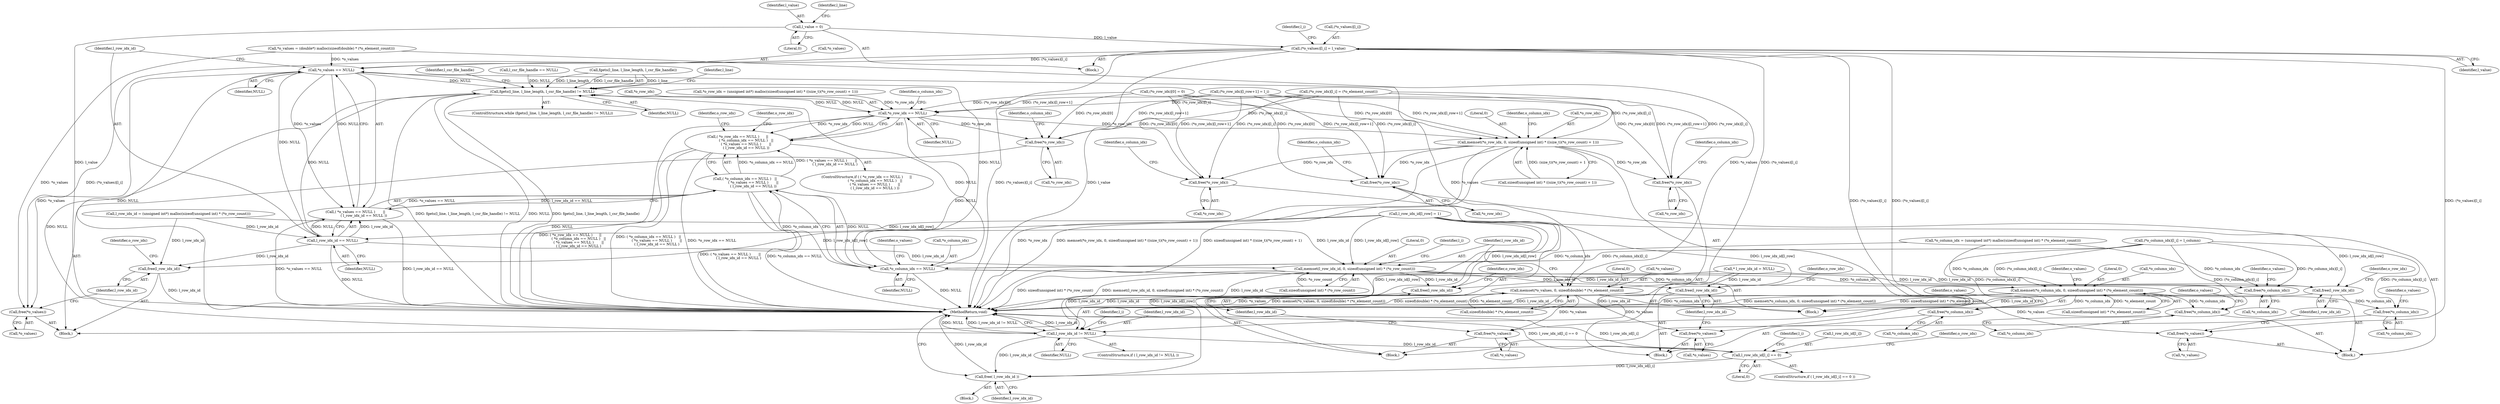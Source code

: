 digraph "0_libxsmm_151481489192e6d1997f8bde52c5c425ea41741d_2@pointer" {
"1000492" [label="(Call,(*o_values)[l_i] = l_value)"];
"1000429" [label="(Call,l_value = 0)"];
"1000183" [label="(Call,free(*o_values))"];
"1000305" [label="(Call,*o_values == NULL)"];
"1000164" [label="(Call,fgets(l_line, l_line_length, l_csr_file_handle) != NULL)"];
"1000295" [label="(Call,*o_row_idx == NULL)"];
"1000294" [label="(Call,( *o_row_idx == NULL )      ||\n               ( *o_column_idx == NULL )   ||\n               ( *o_values == NULL )       ||\n               ( l_row_idx_id == NULL ))"];
"1000300" [label="(Call,*o_column_idx == NULL)"];
"1000299" [label="(Call,( *o_column_idx == NULL )   ||\n               ( *o_values == NULL )       ||\n               ( l_row_idx_id == NULL ))"];
"1000316" [label="(Call,free(*o_column_idx))"];
"1000355" [label="(Call,memset(*o_column_idx, 0, sizeof(unsigned int) * (*o_element_count)))"];
"1000180" [label="(Call,free(*o_column_idx))"];
"1000448" [label="(Call,free(*o_column_idx))"];
"1000524" [label="(Call,free(*o_column_idx))"];
"1000313" [label="(Call,free(*o_row_idx))"];
"1000342" [label="(Call,memset(*o_row_idx, 0, sizeof(unsigned int) * ((size_t)(*o_row_count) + 1)))"];
"1000177" [label="(Call,free(*o_row_idx))"];
"1000445" [label="(Call,free(*o_row_idx))"];
"1000521" [label="(Call,free(*o_row_idx))"];
"1000549" [label="(Call,l_row_idx_id != NULL)"];
"1000565" [label="(Call,l_row_idx_id[l_i] == 0)"];
"1000582" [label="(Call,free( l_row_idx_id ))"];
"1000304" [label="(Call,( *o_values == NULL )       ||\n               ( l_row_idx_id == NULL ))"];
"1000309" [label="(Call,l_row_idx_id == NULL)"];
"1000322" [label="(Call,free(l_row_idx_id))"];
"1000373" [label="(Call,memset(l_row_idx_id, 0, sizeof(unsigned int) * (*o_row_count)))"];
"1000186" [label="(Call,free(l_row_idx_id))"];
"1000454" [label="(Call,free(l_row_idx_id))"];
"1000530" [label="(Call,free(l_row_idx_id))"];
"1000319" [label="(Call,free(*o_values))"];
"1000364" [label="(Call,memset(*o_values, 0, sizeof(double) * (*o_element_count)))"];
"1000451" [label="(Call,free(*o_values))"];
"1000527" [label="(Call,free(*o_values))"];
"1000142" [label="(Call,* l_row_idx_id = NULL)"];
"1000315" [label="(Identifier,o_row_idx)"];
"1000316" [label="(Call,free(*o_column_idx))"];
"1000185" [label="(Identifier,o_values)"];
"1000429" [label="(Call,l_value = 0)"];
"1000499" [label="(Identifier,l_i)"];
"1000155" [label="(Call,l_csr_file_handle == NULL)"];
"1000169" [label="(Identifier,NULL)"];
"1000294" [label="(Call,( *o_row_idx == NULL )      ||\n               ( *o_column_idx == NULL )   ||\n               ( *o_values == NULL )       ||\n               ( l_row_idx_id == NULL ))"];
"1000345" [label="(Literal,0)"];
"1000373" [label="(Call,memset(l_row_idx_id, 0, sizeof(unsigned int) * (*o_row_count)))"];
"1000320" [label="(Call,*o_values)"];
"1000293" [label="(ControlStructure,if ( ( *o_row_idx == NULL )      ||\n               ( *o_column_idx == NULL )   ||\n               ( *o_values == NULL )       ||\n               ( l_row_idx_id == NULL ) ))"];
"1000346" [label="(Call,sizeof(unsigned int) * ((size_t)(*o_row_count) + 1))"];
"1000562" [label="(Identifier,l_i)"];
"1000307" [label="(Identifier,o_values)"];
"1000521" [label="(Call,free(*o_row_idx))"];
"1000497" [label="(Identifier,l_value)"];
"1000584" [label="(MethodReturn,void)"];
"1000317" [label="(Call,*o_column_idx)"];
"1000357" [label="(Identifier,o_column_idx)"];
"1000569" [label="(Literal,0)"];
"1000186" [label="(Call,free(l_row_idx_id))"];
"1000374" [label="(Identifier,l_row_idx_id)"];
"1000177" [label="(Call,free(*o_row_idx))"];
"1000305" [label="(Call,*o_values == NULL)"];
"1000272" [label="(Call,*o_values = (double*) malloc(sizeof(double) * (*o_element_count)))"];
"1000295" [label="(Call,*o_row_idx == NULL)"];
"1000555" [label="(Identifier,l_i)"];
"1000525" [label="(Call,*o_column_idx)"];
"1000375" [label="(Literal,0)"];
"1000300" [label="(Call,*o_column_idx == NULL)"];
"1000529" [label="(Identifier,o_values)"];
"1000458" [label="(Identifier,o_row_idx)"];
"1000368" [label="(Call,sizeof(double) * (*o_element_count))"];
"1000190" [label="(Identifier,o_row_idx)"];
"1000548" [label="(ControlStructure,if ( l_row_idx_id != NULL ))"];
"1000550" [label="(Identifier,l_row_idx_id)"];
"1000451" [label="(Call,free(*o_values))"];
"1000321" [label="(Identifier,o_values)"];
"1000176" [label="(Block,)"];
"1000182" [label="(Identifier,o_column_idx)"];
"1000565" [label="(Call,l_row_idx_id[l_i] == 0)"];
"1000296" [label="(Call,*o_row_idx)"];
"1000526" [label="(Identifier,o_column_idx)"];
"1000527" [label="(Call,free(*o_values))"];
"1000367" [label="(Literal,0)"];
"1000342" [label="(Call,memset(*o_row_idx, 0, sizeof(unsigned int) * ((size_t)(*o_row_count) + 1)))"];
"1000551" [label="(Identifier,NULL)"];
"1000493" [label="(Call,(*o_values)[l_i])"];
"1000323" [label="(Identifier,l_row_idx_id)"];
"1000366" [label="(Identifier,o_values)"];
"1000187" [label="(Identifier,l_row_idx_id)"];
"1000444" [label="(Block,)"];
"1000299" [label="(Call,( *o_column_idx == NULL )   ||\n               ( *o_values == NULL )       ||\n               ( l_row_idx_id == NULL ))"];
"1000383" [label="(Identifier,l_i)"];
"1000358" [label="(Literal,0)"];
"1000566" [label="(Call,l_row_idx_id[l_i])"];
"1000326" [label="(Identifier,o_row_idx)"];
"1000164" [label="(Call,fgets(l_line, l_line_length, l_csr_file_handle) != NULL)"];
"1000165" [label="(Call,fgets(l_line, l_line_length, l_csr_file_handle))"];
"1000359" [label="(Call,sizeof(unsigned int) * (*o_element_count))"];
"1000431" [label="(Literal,0)"];
"1000376" [label="(Call,sizeof(unsigned int) * (*o_row_count))"];
"1000430" [label="(Identifier,l_value)"];
"1000314" [label="(Call,*o_row_idx)"];
"1000344" [label="(Identifier,o_row_idx)"];
"1000306" [label="(Call,*o_values)"];
"1000552" [label="(Block,)"];
"1000486" [label="(Call,(*o_column_idx)[l_i] = l_column)"];
"1000446" [label="(Call,*o_row_idx)"];
"1000301" [label="(Call,*o_column_idx)"];
"1000298" [label="(Identifier,NULL)"];
"1000520" [label="(Block,)"];
"1000322" [label="(Call,free(l_row_idx_id))"];
"1000583" [label="(Identifier,l_row_idx_id)"];
"1000257" [label="(Call,*o_row_idx = (unsigned int*) malloc(sizeof(unsigned int) * ((size_t)(*o_row_count) + 1)))"];
"1000549" [label="(Call,l_row_idx_id != NULL)"];
"1000454" [label="(Call,free(l_row_idx_id))"];
"1000180" [label="(Call,free(*o_column_idx))"];
"1000181" [label="(Call,*o_column_idx)"];
"1000449" [label="(Call,*o_column_idx)"];
"1000530" [label="(Call,free(l_row_idx_id))"];
"1000356" [label="(Call,*o_column_idx)"];
"1000455" [label="(Identifier,l_row_idx_id)"];
"1000319" [label="(Call,free(*o_values))"];
"1000564" [label="(ControlStructure,if ( l_row_idx_id[l_i] == 0 ))"];
"1000343" [label="(Call,*o_row_idx)"];
"1000445" [label="(Call,free(*o_row_idx))"];
"1000391" [label="(Call,(*o_row_idx)[l_i] = (*o_element_count))"];
"1000574" [label="(Identifier,o_row_idx)"];
"1000312" [label="(Block,)"];
"1000531" [label="(Identifier,l_row_idx_id)"];
"1000448" [label="(Call,free(*o_column_idx))"];
"1000246" [label="(Call,*o_column_idx = (unsigned int*) malloc(sizeof(unsigned int) * (*o_element_count)))"];
"1000309" [label="(Call,l_row_idx_id == NULL)"];
"1000245" [label="(Block,)"];
"1000524" [label="(Call,free(*o_column_idx))"];
"1000450" [label="(Identifier,o_column_idx)"];
"1000528" [label="(Call,*o_values)"];
"1000318" [label="(Identifier,o_column_idx)"];
"1000163" [label="(ControlStructure,while (fgets(l_line, l_line_length, l_csr_file_handle) != NULL))"];
"1000365" [label="(Call,*o_values)"];
"1000302" [label="(Identifier,o_column_idx)"];
"1000364" [label="(Call,memset(*o_values, 0, sizeof(double) * (*o_element_count)))"];
"1000174" [label="(Identifier,l_line)"];
"1000398" [label="(Call,(*o_row_idx)[0] = 0)"];
"1000453" [label="(Identifier,o_values)"];
"1000522" [label="(Call,*o_row_idx)"];
"1000311" [label="(Identifier,NULL)"];
"1000419" [label="(Block,)"];
"1000355" [label="(Call,memset(*o_column_idx, 0, sizeof(unsigned int) * (*o_element_count)))"];
"1000178" [label="(Call,*o_row_idx)"];
"1000514" [label="(Identifier,l_csr_file_handle)"];
"1000313" [label="(Call,free(*o_row_idx))"];
"1000308" [label="(Identifier,NULL)"];
"1000435" [label="(Identifier,l_line)"];
"1000534" [label="(Identifier,o_row_idx)"];
"1000505" [label="(Call,(*o_row_idx)[l_row+1] = l_i)"];
"1000310" [label="(Identifier,l_row_idx_id)"];
"1000492" [label="(Call,(*o_values)[l_i] = l_value)"];
"1000303" [label="(Identifier,NULL)"];
"1000304" [label="(Call,( *o_values == NULL )       ||\n               ( l_row_idx_id == NULL ))"];
"1000500" [label="(Call,l_row_idx_id[l_row] = 1)"];
"1000283" [label="(Call,l_row_idx_id = (unsigned int*) malloc(sizeof(unsigned int) * (*o_row_count)))"];
"1000184" [label="(Call,*o_values)"];
"1000183" [label="(Call,free(*o_values))"];
"1000452" [label="(Call,*o_values)"];
"1000582" [label="(Call,free( l_row_idx_id ))"];
"1000492" -> "1000419"  [label="AST: "];
"1000492" -> "1000497"  [label="CFG: "];
"1000493" -> "1000492"  [label="AST: "];
"1000497" -> "1000492"  [label="AST: "];
"1000499" -> "1000492"  [label="CFG: "];
"1000492" -> "1000584"  [label="DDG: (*o_values)[l_i]"];
"1000492" -> "1000584"  [label="DDG: l_value"];
"1000492" -> "1000183"  [label="DDG: (*o_values)[l_i]"];
"1000492" -> "1000305"  [label="DDG: (*o_values)[l_i]"];
"1000492" -> "1000319"  [label="DDG: (*o_values)[l_i]"];
"1000492" -> "1000364"  [label="DDG: (*o_values)[l_i]"];
"1000492" -> "1000451"  [label="DDG: (*o_values)[l_i]"];
"1000429" -> "1000492"  [label="DDG: l_value"];
"1000492" -> "1000527"  [label="DDG: (*o_values)[l_i]"];
"1000429" -> "1000419"  [label="AST: "];
"1000429" -> "1000431"  [label="CFG: "];
"1000430" -> "1000429"  [label="AST: "];
"1000431" -> "1000429"  [label="AST: "];
"1000435" -> "1000429"  [label="CFG: "];
"1000429" -> "1000584"  [label="DDG: l_value"];
"1000183" -> "1000176"  [label="AST: "];
"1000183" -> "1000184"  [label="CFG: "];
"1000184" -> "1000183"  [label="AST: "];
"1000187" -> "1000183"  [label="CFG: "];
"1000364" -> "1000183"  [label="DDG: *o_values"];
"1000305" -> "1000304"  [label="AST: "];
"1000305" -> "1000308"  [label="CFG: "];
"1000306" -> "1000305"  [label="AST: "];
"1000308" -> "1000305"  [label="AST: "];
"1000310" -> "1000305"  [label="CFG: "];
"1000304" -> "1000305"  [label="CFG: "];
"1000305" -> "1000584"  [label="DDG: NULL"];
"1000305" -> "1000164"  [label="DDG: NULL"];
"1000305" -> "1000304"  [label="DDG: *o_values"];
"1000305" -> "1000304"  [label="DDG: NULL"];
"1000272" -> "1000305"  [label="DDG: *o_values"];
"1000300" -> "1000305"  [label="DDG: NULL"];
"1000305" -> "1000309"  [label="DDG: NULL"];
"1000305" -> "1000319"  [label="DDG: *o_values"];
"1000305" -> "1000364"  [label="DDG: *o_values"];
"1000164" -> "1000163"  [label="AST: "];
"1000164" -> "1000169"  [label="CFG: "];
"1000165" -> "1000164"  [label="AST: "];
"1000169" -> "1000164"  [label="AST: "];
"1000174" -> "1000164"  [label="CFG: "];
"1000514" -> "1000164"  [label="CFG: "];
"1000164" -> "1000584"  [label="DDG: fgets(l_line, l_line_length, l_csr_file_handle) != NULL"];
"1000164" -> "1000584"  [label="DDG: NULL"];
"1000164" -> "1000584"  [label="DDG: fgets(l_line, l_line_length, l_csr_file_handle)"];
"1000165" -> "1000164"  [label="DDG: l_line"];
"1000165" -> "1000164"  [label="DDG: l_line_length"];
"1000165" -> "1000164"  [label="DDG: l_csr_file_handle"];
"1000295" -> "1000164"  [label="DDG: NULL"];
"1000155" -> "1000164"  [label="DDG: NULL"];
"1000300" -> "1000164"  [label="DDG: NULL"];
"1000309" -> "1000164"  [label="DDG: NULL"];
"1000164" -> "1000295"  [label="DDG: NULL"];
"1000164" -> "1000549"  [label="DDG: NULL"];
"1000295" -> "1000294"  [label="AST: "];
"1000295" -> "1000298"  [label="CFG: "];
"1000296" -> "1000295"  [label="AST: "];
"1000298" -> "1000295"  [label="AST: "];
"1000302" -> "1000295"  [label="CFG: "];
"1000294" -> "1000295"  [label="CFG: "];
"1000295" -> "1000584"  [label="DDG: NULL"];
"1000295" -> "1000294"  [label="DDG: *o_row_idx"];
"1000295" -> "1000294"  [label="DDG: NULL"];
"1000505" -> "1000295"  [label="DDG: (*o_row_idx)[l_row+1]"];
"1000391" -> "1000295"  [label="DDG: (*o_row_idx)[l_i]"];
"1000257" -> "1000295"  [label="DDG: *o_row_idx"];
"1000398" -> "1000295"  [label="DDG: (*o_row_idx)[0]"];
"1000295" -> "1000300"  [label="DDG: NULL"];
"1000295" -> "1000313"  [label="DDG: *o_row_idx"];
"1000295" -> "1000342"  [label="DDG: *o_row_idx"];
"1000294" -> "1000293"  [label="AST: "];
"1000294" -> "1000299"  [label="CFG: "];
"1000299" -> "1000294"  [label="AST: "];
"1000315" -> "1000294"  [label="CFG: "];
"1000344" -> "1000294"  [label="CFG: "];
"1000294" -> "1000584"  [label="DDG: ( *o_row_idx == NULL )      ||\n               ( *o_column_idx == NULL )   ||\n               ( *o_values == NULL )       ||\n               ( l_row_idx_id == NULL )"];
"1000294" -> "1000584"  [label="DDG: ( *o_column_idx == NULL )   ||\n               ( *o_values == NULL )       ||\n               ( l_row_idx_id == NULL )"];
"1000294" -> "1000584"  [label="DDG: *o_row_idx == NULL"];
"1000299" -> "1000294"  [label="DDG: *o_column_idx == NULL"];
"1000299" -> "1000294"  [label="DDG: ( *o_values == NULL )       ||\n               ( l_row_idx_id == NULL )"];
"1000300" -> "1000299"  [label="AST: "];
"1000300" -> "1000303"  [label="CFG: "];
"1000301" -> "1000300"  [label="AST: "];
"1000303" -> "1000300"  [label="AST: "];
"1000307" -> "1000300"  [label="CFG: "];
"1000299" -> "1000300"  [label="CFG: "];
"1000300" -> "1000584"  [label="DDG: NULL"];
"1000300" -> "1000299"  [label="DDG: *o_column_idx"];
"1000300" -> "1000299"  [label="DDG: NULL"];
"1000486" -> "1000300"  [label="DDG: (*o_column_idx)[l_i]"];
"1000246" -> "1000300"  [label="DDG: *o_column_idx"];
"1000300" -> "1000316"  [label="DDG: *o_column_idx"];
"1000300" -> "1000355"  [label="DDG: *o_column_idx"];
"1000299" -> "1000304"  [label="CFG: "];
"1000304" -> "1000299"  [label="AST: "];
"1000299" -> "1000584"  [label="DDG: ( *o_values == NULL )       ||\n               ( l_row_idx_id == NULL )"];
"1000299" -> "1000584"  [label="DDG: *o_column_idx == NULL"];
"1000304" -> "1000299"  [label="DDG: *o_values == NULL"];
"1000304" -> "1000299"  [label="DDG: l_row_idx_id == NULL"];
"1000316" -> "1000312"  [label="AST: "];
"1000316" -> "1000317"  [label="CFG: "];
"1000317" -> "1000316"  [label="AST: "];
"1000321" -> "1000316"  [label="CFG: "];
"1000486" -> "1000316"  [label="DDG: (*o_column_idx)[l_i]"];
"1000246" -> "1000316"  [label="DDG: *o_column_idx"];
"1000355" -> "1000245"  [label="AST: "];
"1000355" -> "1000359"  [label="CFG: "];
"1000356" -> "1000355"  [label="AST: "];
"1000358" -> "1000355"  [label="AST: "];
"1000359" -> "1000355"  [label="AST: "];
"1000366" -> "1000355"  [label="CFG: "];
"1000355" -> "1000584"  [label="DDG: *o_column_idx"];
"1000355" -> "1000584"  [label="DDG: memset(*o_column_idx, 0, sizeof(unsigned int) * (*o_element_count))"];
"1000355" -> "1000584"  [label="DDG: sizeof(unsigned int) * (*o_element_count)"];
"1000355" -> "1000180"  [label="DDG: *o_column_idx"];
"1000486" -> "1000355"  [label="DDG: (*o_column_idx)[l_i]"];
"1000246" -> "1000355"  [label="DDG: *o_column_idx"];
"1000359" -> "1000355"  [label="DDG: *o_element_count"];
"1000355" -> "1000448"  [label="DDG: *o_column_idx"];
"1000355" -> "1000524"  [label="DDG: *o_column_idx"];
"1000180" -> "1000176"  [label="AST: "];
"1000180" -> "1000181"  [label="CFG: "];
"1000181" -> "1000180"  [label="AST: "];
"1000185" -> "1000180"  [label="CFG: "];
"1000486" -> "1000180"  [label="DDG: (*o_column_idx)[l_i]"];
"1000448" -> "1000444"  [label="AST: "];
"1000448" -> "1000449"  [label="CFG: "];
"1000449" -> "1000448"  [label="AST: "];
"1000453" -> "1000448"  [label="CFG: "];
"1000486" -> "1000448"  [label="DDG: (*o_column_idx)[l_i]"];
"1000524" -> "1000520"  [label="AST: "];
"1000524" -> "1000525"  [label="CFG: "];
"1000525" -> "1000524"  [label="AST: "];
"1000529" -> "1000524"  [label="CFG: "];
"1000486" -> "1000524"  [label="DDG: (*o_column_idx)[l_i]"];
"1000313" -> "1000312"  [label="AST: "];
"1000313" -> "1000314"  [label="CFG: "];
"1000314" -> "1000313"  [label="AST: "];
"1000318" -> "1000313"  [label="CFG: "];
"1000505" -> "1000313"  [label="DDG: (*o_row_idx)[l_row+1]"];
"1000391" -> "1000313"  [label="DDG: (*o_row_idx)[l_i]"];
"1000398" -> "1000313"  [label="DDG: (*o_row_idx)[0]"];
"1000342" -> "1000245"  [label="AST: "];
"1000342" -> "1000346"  [label="CFG: "];
"1000343" -> "1000342"  [label="AST: "];
"1000345" -> "1000342"  [label="AST: "];
"1000346" -> "1000342"  [label="AST: "];
"1000357" -> "1000342"  [label="CFG: "];
"1000342" -> "1000584"  [label="DDG: *o_row_idx"];
"1000342" -> "1000584"  [label="DDG: memset(*o_row_idx, 0, sizeof(unsigned int) * ((size_t)(*o_row_count) + 1))"];
"1000342" -> "1000584"  [label="DDG: sizeof(unsigned int) * ((size_t)(*o_row_count) + 1)"];
"1000342" -> "1000177"  [label="DDG: *o_row_idx"];
"1000505" -> "1000342"  [label="DDG: (*o_row_idx)[l_row+1]"];
"1000391" -> "1000342"  [label="DDG: (*o_row_idx)[l_i]"];
"1000398" -> "1000342"  [label="DDG: (*o_row_idx)[0]"];
"1000346" -> "1000342"  [label="DDG: (size_t)(*o_row_count) + 1"];
"1000342" -> "1000445"  [label="DDG: *o_row_idx"];
"1000342" -> "1000521"  [label="DDG: *o_row_idx"];
"1000177" -> "1000176"  [label="AST: "];
"1000177" -> "1000178"  [label="CFG: "];
"1000178" -> "1000177"  [label="AST: "];
"1000182" -> "1000177"  [label="CFG: "];
"1000505" -> "1000177"  [label="DDG: (*o_row_idx)[l_row+1]"];
"1000391" -> "1000177"  [label="DDG: (*o_row_idx)[l_i]"];
"1000398" -> "1000177"  [label="DDG: (*o_row_idx)[0]"];
"1000445" -> "1000444"  [label="AST: "];
"1000445" -> "1000446"  [label="CFG: "];
"1000446" -> "1000445"  [label="AST: "];
"1000450" -> "1000445"  [label="CFG: "];
"1000505" -> "1000445"  [label="DDG: (*o_row_idx)[l_row+1]"];
"1000391" -> "1000445"  [label="DDG: (*o_row_idx)[l_i]"];
"1000398" -> "1000445"  [label="DDG: (*o_row_idx)[0]"];
"1000521" -> "1000520"  [label="AST: "];
"1000521" -> "1000522"  [label="CFG: "];
"1000522" -> "1000521"  [label="AST: "];
"1000526" -> "1000521"  [label="CFG: "];
"1000505" -> "1000521"  [label="DDG: (*o_row_idx)[l_row+1]"];
"1000391" -> "1000521"  [label="DDG: (*o_row_idx)[l_i]"];
"1000398" -> "1000521"  [label="DDG: (*o_row_idx)[0]"];
"1000549" -> "1000548"  [label="AST: "];
"1000549" -> "1000551"  [label="CFG: "];
"1000550" -> "1000549"  [label="AST: "];
"1000551" -> "1000549"  [label="AST: "];
"1000555" -> "1000549"  [label="CFG: "];
"1000584" -> "1000549"  [label="CFG: "];
"1000549" -> "1000584"  [label="DDG: l_row_idx_id"];
"1000549" -> "1000584"  [label="DDG: NULL"];
"1000549" -> "1000584"  [label="DDG: l_row_idx_id != NULL"];
"1000500" -> "1000549"  [label="DDG: l_row_idx_id[l_row]"];
"1000142" -> "1000549"  [label="DDG: l_row_idx_id"];
"1000373" -> "1000549"  [label="DDG: l_row_idx_id"];
"1000549" -> "1000565"  [label="DDG: l_row_idx_id"];
"1000549" -> "1000582"  [label="DDG: l_row_idx_id"];
"1000565" -> "1000564"  [label="AST: "];
"1000565" -> "1000569"  [label="CFG: "];
"1000566" -> "1000565"  [label="AST: "];
"1000569" -> "1000565"  [label="AST: "];
"1000574" -> "1000565"  [label="CFG: "];
"1000562" -> "1000565"  [label="CFG: "];
"1000565" -> "1000584"  [label="DDG: l_row_idx_id[l_i]"];
"1000565" -> "1000584"  [label="DDG: l_row_idx_id[l_i] == 0"];
"1000565" -> "1000582"  [label="DDG: l_row_idx_id[l_i]"];
"1000582" -> "1000552"  [label="AST: "];
"1000582" -> "1000583"  [label="CFG: "];
"1000583" -> "1000582"  [label="AST: "];
"1000584" -> "1000582"  [label="CFG: "];
"1000582" -> "1000584"  [label="DDG: l_row_idx_id"];
"1000500" -> "1000582"  [label="DDG: l_row_idx_id[l_row]"];
"1000304" -> "1000309"  [label="CFG: "];
"1000309" -> "1000304"  [label="AST: "];
"1000304" -> "1000584"  [label="DDG: l_row_idx_id == NULL"];
"1000304" -> "1000584"  [label="DDG: *o_values == NULL"];
"1000309" -> "1000304"  [label="DDG: l_row_idx_id"];
"1000309" -> "1000304"  [label="DDG: NULL"];
"1000309" -> "1000311"  [label="CFG: "];
"1000310" -> "1000309"  [label="AST: "];
"1000311" -> "1000309"  [label="AST: "];
"1000309" -> "1000584"  [label="DDG: NULL"];
"1000283" -> "1000309"  [label="DDG: l_row_idx_id"];
"1000500" -> "1000309"  [label="DDG: l_row_idx_id[l_row]"];
"1000309" -> "1000322"  [label="DDG: l_row_idx_id"];
"1000309" -> "1000373"  [label="DDG: l_row_idx_id"];
"1000322" -> "1000312"  [label="AST: "];
"1000322" -> "1000323"  [label="CFG: "];
"1000323" -> "1000322"  [label="AST: "];
"1000326" -> "1000322"  [label="CFG: "];
"1000322" -> "1000584"  [label="DDG: l_row_idx_id"];
"1000283" -> "1000322"  [label="DDG: l_row_idx_id"];
"1000500" -> "1000322"  [label="DDG: l_row_idx_id[l_row]"];
"1000373" -> "1000245"  [label="AST: "];
"1000373" -> "1000376"  [label="CFG: "];
"1000374" -> "1000373"  [label="AST: "];
"1000375" -> "1000373"  [label="AST: "];
"1000376" -> "1000373"  [label="AST: "];
"1000383" -> "1000373"  [label="CFG: "];
"1000373" -> "1000584"  [label="DDG: sizeof(unsigned int) * (*o_row_count)"];
"1000373" -> "1000584"  [label="DDG: memset(l_row_idx_id, 0, sizeof(unsigned int) * (*o_row_count))"];
"1000373" -> "1000584"  [label="DDG: l_row_idx_id"];
"1000373" -> "1000186"  [label="DDG: l_row_idx_id"];
"1000283" -> "1000373"  [label="DDG: l_row_idx_id"];
"1000500" -> "1000373"  [label="DDG: l_row_idx_id[l_row]"];
"1000376" -> "1000373"  [label="DDG: *o_row_count"];
"1000373" -> "1000454"  [label="DDG: l_row_idx_id"];
"1000373" -> "1000530"  [label="DDG: l_row_idx_id"];
"1000186" -> "1000176"  [label="AST: "];
"1000186" -> "1000187"  [label="CFG: "];
"1000187" -> "1000186"  [label="AST: "];
"1000190" -> "1000186"  [label="CFG: "];
"1000186" -> "1000584"  [label="DDG: l_row_idx_id"];
"1000500" -> "1000186"  [label="DDG: l_row_idx_id[l_row]"];
"1000142" -> "1000186"  [label="DDG: l_row_idx_id"];
"1000454" -> "1000444"  [label="AST: "];
"1000454" -> "1000455"  [label="CFG: "];
"1000455" -> "1000454"  [label="AST: "];
"1000458" -> "1000454"  [label="CFG: "];
"1000454" -> "1000584"  [label="DDG: l_row_idx_id"];
"1000500" -> "1000454"  [label="DDG: l_row_idx_id[l_row]"];
"1000142" -> "1000454"  [label="DDG: l_row_idx_id"];
"1000530" -> "1000520"  [label="AST: "];
"1000530" -> "1000531"  [label="CFG: "];
"1000531" -> "1000530"  [label="AST: "];
"1000534" -> "1000530"  [label="CFG: "];
"1000530" -> "1000584"  [label="DDG: l_row_idx_id"];
"1000500" -> "1000530"  [label="DDG: l_row_idx_id[l_row]"];
"1000142" -> "1000530"  [label="DDG: l_row_idx_id"];
"1000319" -> "1000312"  [label="AST: "];
"1000319" -> "1000320"  [label="CFG: "];
"1000320" -> "1000319"  [label="AST: "];
"1000323" -> "1000319"  [label="CFG: "];
"1000272" -> "1000319"  [label="DDG: *o_values"];
"1000364" -> "1000245"  [label="AST: "];
"1000364" -> "1000368"  [label="CFG: "];
"1000365" -> "1000364"  [label="AST: "];
"1000367" -> "1000364"  [label="AST: "];
"1000368" -> "1000364"  [label="AST: "];
"1000374" -> "1000364"  [label="CFG: "];
"1000364" -> "1000584"  [label="DDG: *o_values"];
"1000364" -> "1000584"  [label="DDG: memset(*o_values, 0, sizeof(double) * (*o_element_count))"];
"1000364" -> "1000584"  [label="DDG: sizeof(double) * (*o_element_count)"];
"1000272" -> "1000364"  [label="DDG: *o_values"];
"1000368" -> "1000364"  [label="DDG: *o_element_count"];
"1000364" -> "1000451"  [label="DDG: *o_values"];
"1000364" -> "1000527"  [label="DDG: *o_values"];
"1000451" -> "1000444"  [label="AST: "];
"1000451" -> "1000452"  [label="CFG: "];
"1000452" -> "1000451"  [label="AST: "];
"1000455" -> "1000451"  [label="CFG: "];
"1000527" -> "1000520"  [label="AST: "];
"1000527" -> "1000528"  [label="CFG: "];
"1000528" -> "1000527"  [label="AST: "];
"1000531" -> "1000527"  [label="CFG: "];
}

